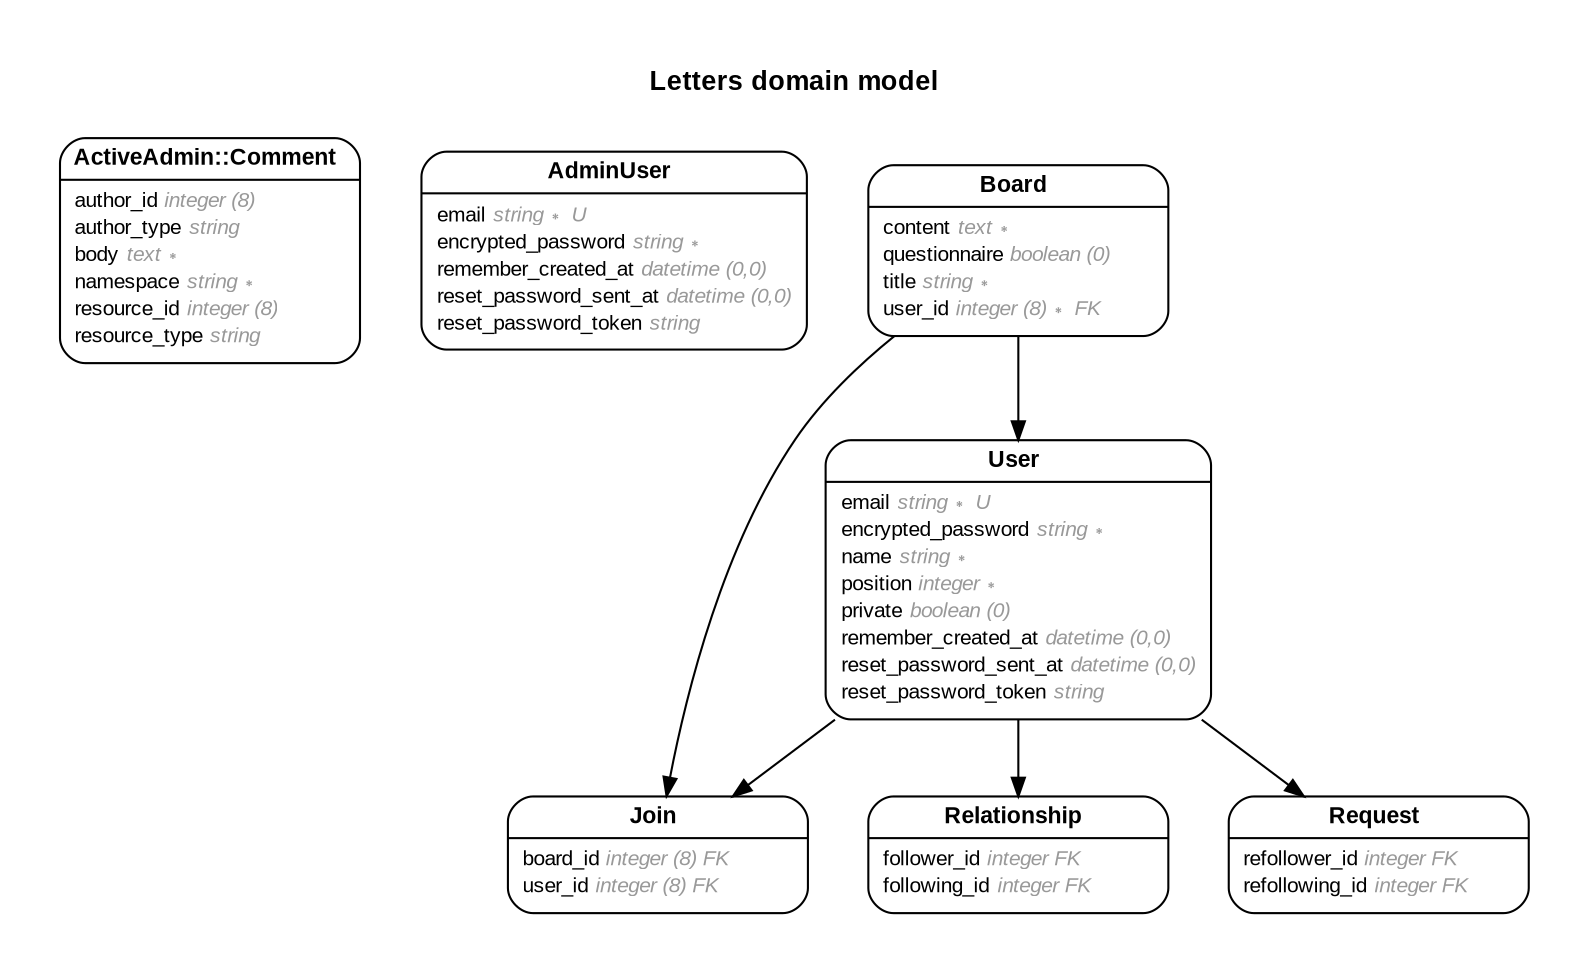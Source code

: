 digraph Letters {
rankdir = "LR";
ranksep = "0.5";
nodesep = "0.4";
pad = "0.4,0.4";
margin = "0,0";
concentrate = "true";
labelloc = "t";
fontsize = "13";
fontname = "Arial Bold";
splines = "spline";
node[ shape  =  "Mrecord" , fontsize  =  "10" , fontname  =  "Arial" , margin  =  "0.07,0.05" , penwidth  =  "1.0"];
edge[ fontname  =  "Arial" , fontsize  =  "7" , dir  =  "both" , arrowsize  =  "0.9" , penwidth  =  "1.0" , labelangle  =  "32" , labeldistance  =  "1.8"];
rankdir = "TB";
label = "Letters domain model\n\n";
"m_ActiveAdmin::Comment" [label = <{<table border="0" align="center" cellspacing="0.5" cellpadding="0" width="134">
  <tr><td align="center" valign="bottom" width="130"><font face="Arial Bold" point-size="11">ActiveAdmin::Comment</font></td></tr>
</table>
|
<table border="0" align="left" cellspacing="2" cellpadding="0" width="134">
  <tr><td align="left" width="130" port="author_id">author_id <font face="Arial Italic" color="grey60">integer (8)</font></td></tr>
  <tr><td align="left" width="130" port="author_type">author_type <font face="Arial Italic" color="grey60">string</font></td></tr>
  <tr><td align="left" width="130" port="body">body <font face="Arial Italic" color="grey60">text ∗</font></td></tr>
  <tr><td align="left" width="130" port="namespace">namespace <font face="Arial Italic" color="grey60">string ∗</font></td></tr>
  <tr><td align="left" width="130" port="resource_id">resource_id <font face="Arial Italic" color="grey60">integer (8)</font></td></tr>
  <tr><td align="left" width="130" port="resource_type">resource_type <font face="Arial Italic" color="grey60">string</font></td></tr>
</table>
}>];
m_AdminUser [label = <{<table border="0" align="center" cellspacing="0.5" cellpadding="0" width="134">
  <tr><td align="center" valign="bottom" width="130"><font face="Arial Bold" point-size="11">AdminUser</font></td></tr>
</table>
|
<table border="0" align="left" cellspacing="2" cellpadding="0" width="134">
  <tr><td align="left" width="130" port="email">email <font face="Arial Italic" color="grey60">string ∗ U</font></td></tr>
  <tr><td align="left" width="130" port="encrypted_password">encrypted_password <font face="Arial Italic" color="grey60">string ∗</font></td></tr>
  <tr><td align="left" width="130" port="remember_created_at">remember_created_at <font face="Arial Italic" color="grey60">datetime (0,0)</font></td></tr>
  <tr><td align="left" width="130" port="reset_password_sent_at">reset_password_sent_at <font face="Arial Italic" color="grey60">datetime (0,0)</font></td></tr>
  <tr><td align="left" width="130" port="reset_password_token">reset_password_token <font face="Arial Italic" color="grey60">string</font></td></tr>
</table>
}>];
m_Board [label = <{<table border="0" align="center" cellspacing="0.5" cellpadding="0" width="134">
  <tr><td align="center" valign="bottom" width="130"><font face="Arial Bold" point-size="11">Board</font></td></tr>
</table>
|
<table border="0" align="left" cellspacing="2" cellpadding="0" width="134">
  <tr><td align="left" width="130" port="content">content <font face="Arial Italic" color="grey60">text ∗</font></td></tr>
  <tr><td align="left" width="130" port="questionnaire">questionnaire <font face="Arial Italic" color="grey60">boolean (0)</font></td></tr>
  <tr><td align="left" width="130" port="title">title <font face="Arial Italic" color="grey60">string ∗</font></td></tr>
  <tr><td align="left" width="130" port="user_id">user_id <font face="Arial Italic" color="grey60">integer (8) ∗ FK</font></td></tr>
</table>
}>];
m_Join [label = <{<table border="0" align="center" cellspacing="0.5" cellpadding="0" width="134">
  <tr><td align="center" valign="bottom" width="130"><font face="Arial Bold" point-size="11">Join</font></td></tr>
</table>
|
<table border="0" align="left" cellspacing="2" cellpadding="0" width="134">
  <tr><td align="left" width="130" port="board_id">board_id <font face="Arial Italic" color="grey60">integer (8) FK</font></td></tr>
  <tr><td align="left" width="130" port="user_id">user_id <font face="Arial Italic" color="grey60">integer (8) FK</font></td></tr>
</table>
}>];
m_Relationship [label = <{<table border="0" align="center" cellspacing="0.5" cellpadding="0" width="134">
  <tr><td align="center" valign="bottom" width="130"><font face="Arial Bold" point-size="11">Relationship</font></td></tr>
</table>
|
<table border="0" align="left" cellspacing="2" cellpadding="0" width="134">
  <tr><td align="left" width="130" port="follower_id">follower_id <font face="Arial Italic" color="grey60">integer FK</font></td></tr>
  <tr><td align="left" width="130" port="following_id">following_id <font face="Arial Italic" color="grey60">integer FK</font></td></tr>
</table>
}>];
m_Request [label = <{<table border="0" align="center" cellspacing="0.5" cellpadding="0" width="134">
  <tr><td align="center" valign="bottom" width="130"><font face="Arial Bold" point-size="11">Request</font></td></tr>
</table>
|
<table border="0" align="left" cellspacing="2" cellpadding="0" width="134">
  <tr><td align="left" width="130" port="refollower_id">refollower_id <font face="Arial Italic" color="grey60">integer FK</font></td></tr>
  <tr><td align="left" width="130" port="refollowing_id">refollowing_id <font face="Arial Italic" color="grey60">integer FK</font></td></tr>
</table>
}>];
m_User [label = <{<table border="0" align="center" cellspacing="0.5" cellpadding="0" width="134">
  <tr><td align="center" valign="bottom" width="130"><font face="Arial Bold" point-size="11">User</font></td></tr>
</table>
|
<table border="0" align="left" cellspacing="2" cellpadding="0" width="134">
  <tr><td align="left" width="130" port="email">email <font face="Arial Italic" color="grey60">string ∗ U</font></td></tr>
  <tr><td align="left" width="130" port="encrypted_password">encrypted_password <font face="Arial Italic" color="grey60">string ∗</font></td></tr>
  <tr><td align="left" width="130" port="name">name <font face="Arial Italic" color="grey60">string ∗</font></td></tr>
  <tr><td align="left" width="130" port="position">position <font face="Arial Italic" color="grey60">integer ∗</font></td></tr>
  <tr><td align="left" width="130" port="private">private <font face="Arial Italic" color="grey60">boolean (0)</font></td></tr>
  <tr><td align="left" width="130" port="remember_created_at">remember_created_at <font face="Arial Italic" color="grey60">datetime (0,0)</font></td></tr>
  <tr><td align="left" width="130" port="reset_password_sent_at">reset_password_sent_at <font face="Arial Italic" color="grey60">datetime (0,0)</font></td></tr>
  <tr><td align="left" width="130" port="reset_password_token">reset_password_token <font face="Arial Italic" color="grey60">string</font></td></tr>
</table>
}>];
  m_Board -> m_User [arrowhead = "normal", arrowtail = "none", weight = "4"];
  m_Board -> m_Join [arrowhead = "normal", arrowtail = "none", weight = "2"];
  m_User -> m_Join [arrowhead = "normal", arrowtail = "none", weight = "2"];
  m_User -> m_Relationship [arrowhead = "normal", arrowtail = "none", weight = "4"];
  m_User -> m_Request [arrowhead = "normal", arrowtail = "none", weight = "4"];
}
